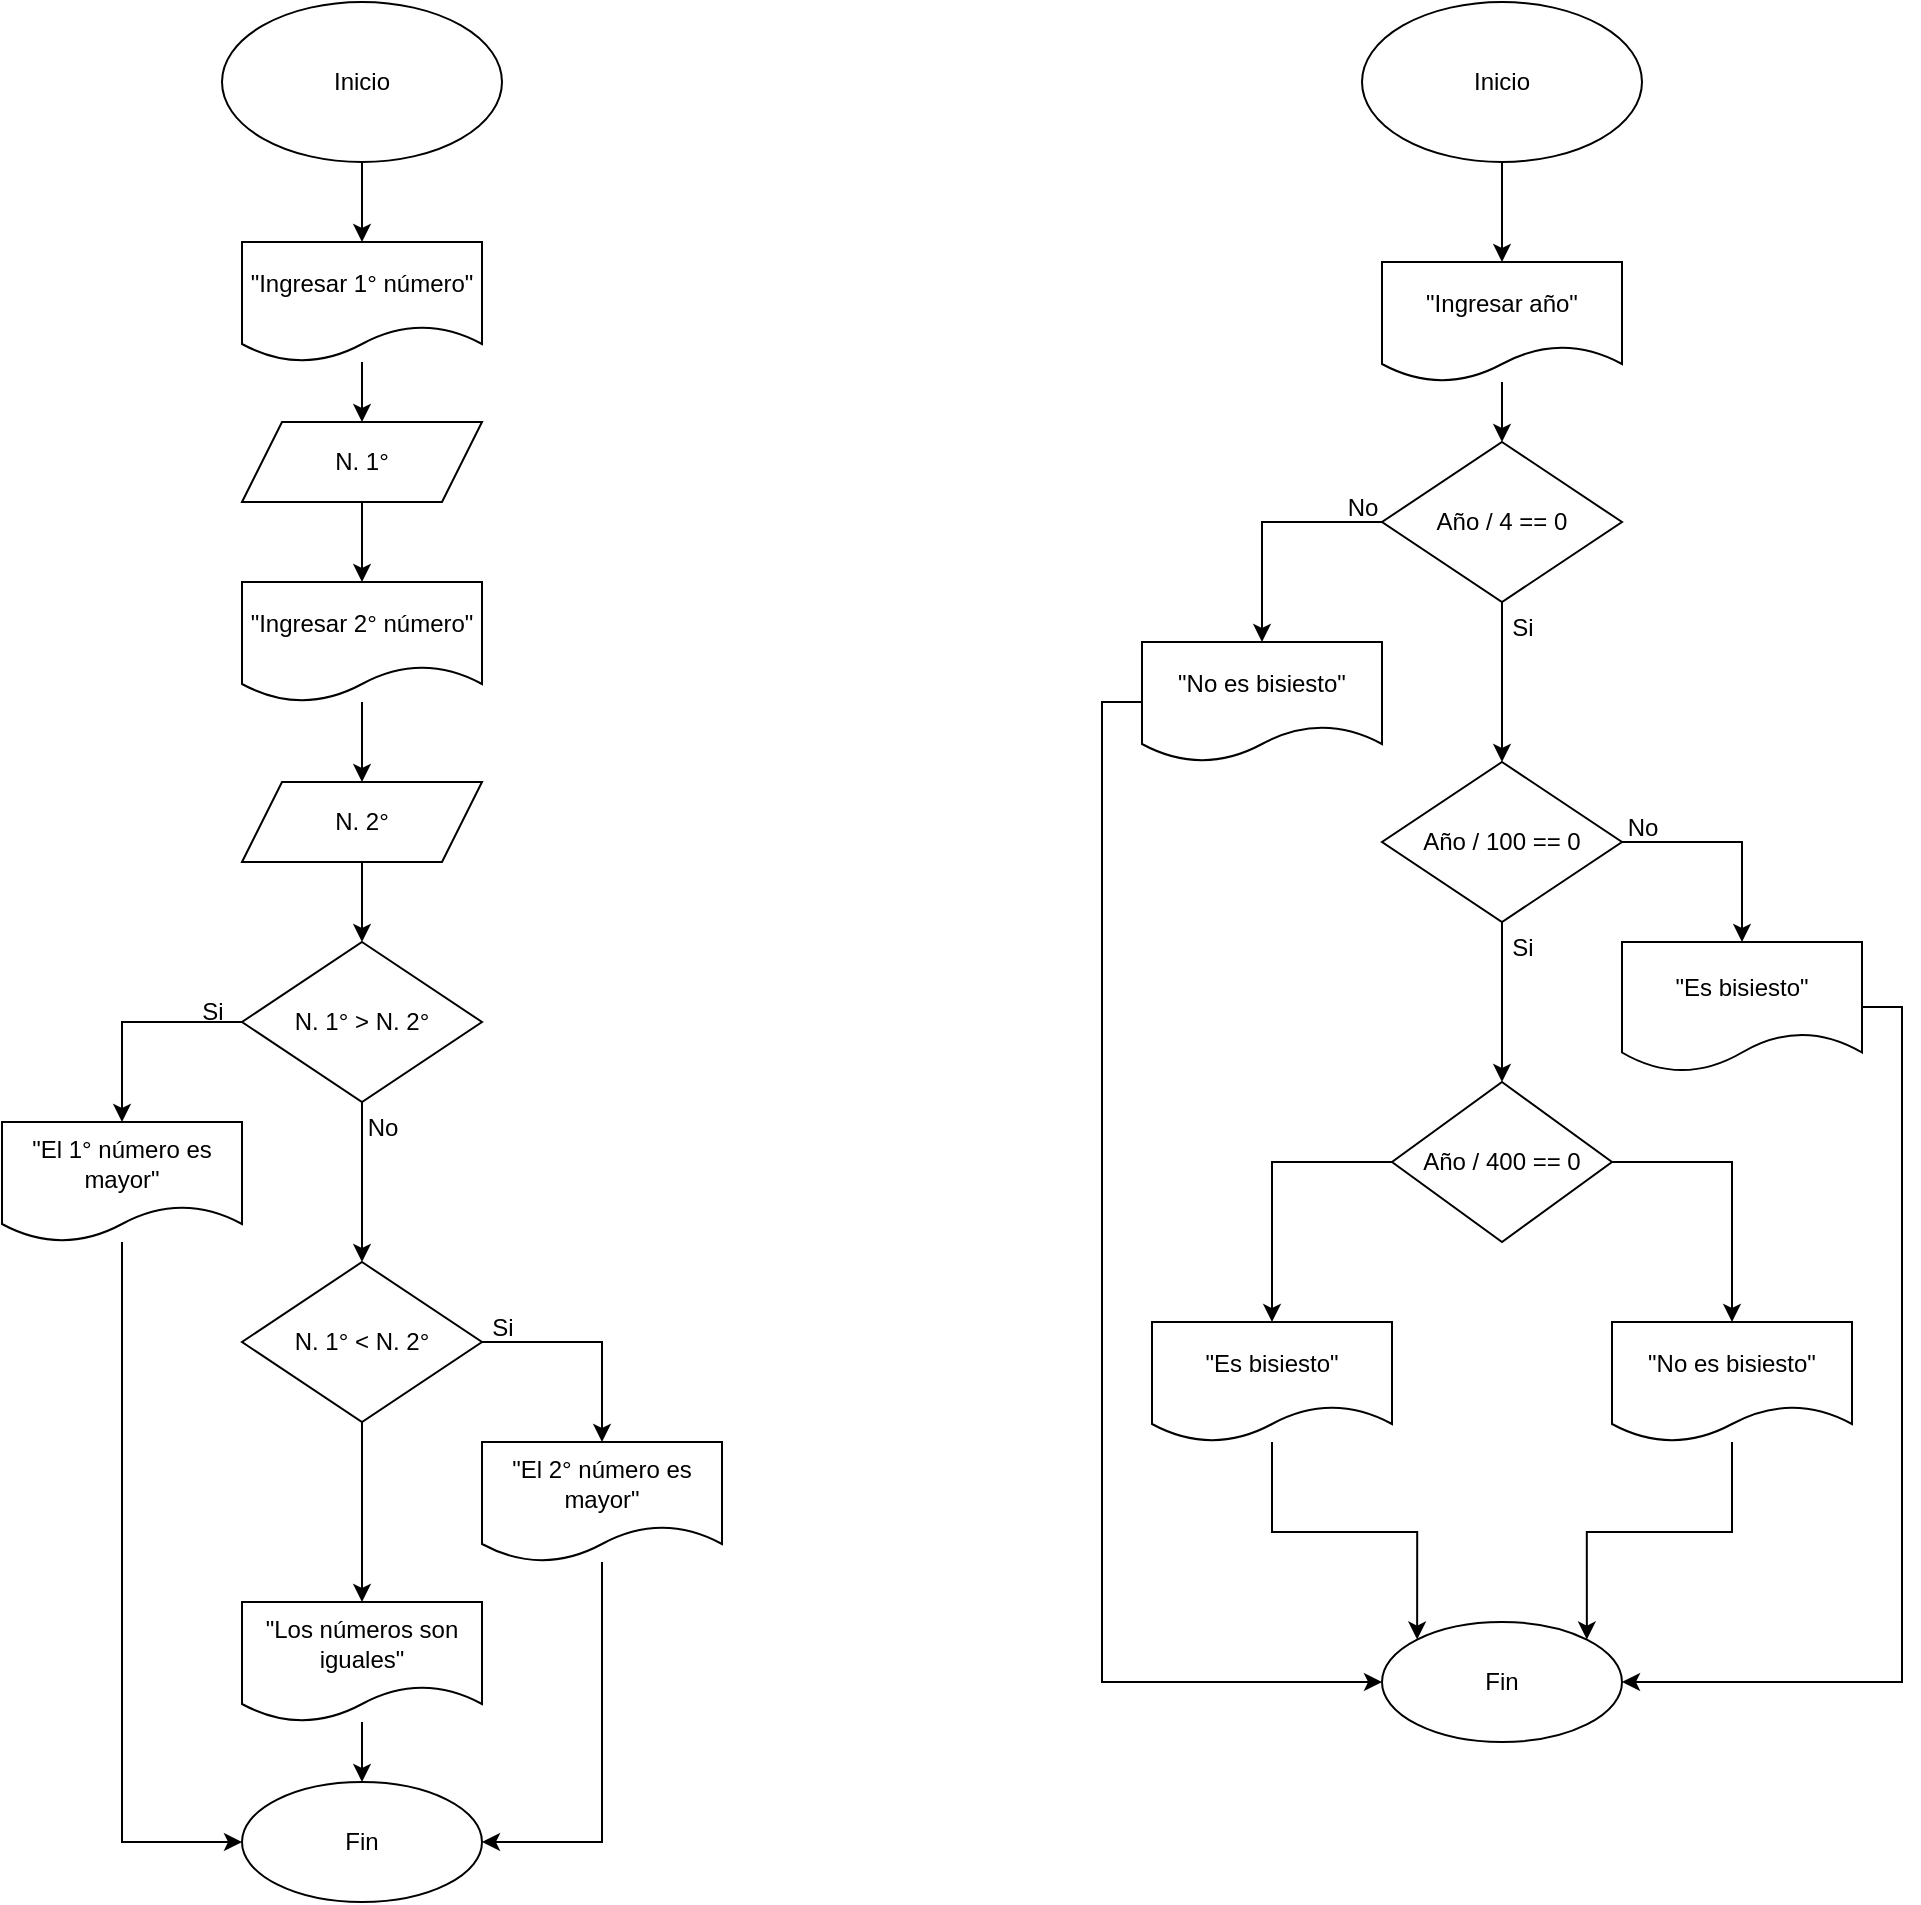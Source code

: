 <mxfile version="26.0.13">
  <diagram name="Página-1" id="v0C_nDmnC5SCvkjFzFBn">
    <mxGraphModel dx="1341" dy="759" grid="1" gridSize="10" guides="1" tooltips="1" connect="1" arrows="1" fold="1" page="1" pageScale="1" pageWidth="1169" pageHeight="1654" math="0" shadow="0">
      <root>
        <mxCell id="0" />
        <mxCell id="1" parent="0" />
        <mxCell id="84JKLHhIpNaMjtRcndb6-6" style="edgeStyle=orthogonalEdgeStyle;rounded=0;orthogonalLoop=1;jettySize=auto;html=1;entryX=0.5;entryY=0;entryDx=0;entryDy=0;" edge="1" parent="1" source="84JKLHhIpNaMjtRcndb6-1" target="84JKLHhIpNaMjtRcndb6-2">
          <mxGeometry relative="1" as="geometry" />
        </mxCell>
        <mxCell id="84JKLHhIpNaMjtRcndb6-1" value="Inicio" style="ellipse;whiteSpace=wrap;html=1;" vertex="1" parent="1">
          <mxGeometry x="200" y="40" width="140" height="80" as="geometry" />
        </mxCell>
        <mxCell id="84JKLHhIpNaMjtRcndb6-7" style="edgeStyle=orthogonalEdgeStyle;rounded=0;orthogonalLoop=1;jettySize=auto;html=1;" edge="1" parent="1" source="84JKLHhIpNaMjtRcndb6-2" target="84JKLHhIpNaMjtRcndb6-3">
          <mxGeometry relative="1" as="geometry" />
        </mxCell>
        <mxCell id="84JKLHhIpNaMjtRcndb6-2" value="&quot;Ingresar 1° número&quot;" style="shape=document;whiteSpace=wrap;html=1;boundedLbl=1;" vertex="1" parent="1">
          <mxGeometry x="210" y="160" width="120" height="60" as="geometry" />
        </mxCell>
        <mxCell id="84JKLHhIpNaMjtRcndb6-8" style="edgeStyle=orthogonalEdgeStyle;rounded=0;orthogonalLoop=1;jettySize=auto;html=1;entryX=0.5;entryY=0;entryDx=0;entryDy=0;" edge="1" parent="1" source="84JKLHhIpNaMjtRcndb6-3" target="84JKLHhIpNaMjtRcndb6-4">
          <mxGeometry relative="1" as="geometry" />
        </mxCell>
        <mxCell id="84JKLHhIpNaMjtRcndb6-3" value="N. 1°" style="shape=parallelogram;perimeter=parallelogramPerimeter;whiteSpace=wrap;html=1;fixedSize=1;" vertex="1" parent="1">
          <mxGeometry x="210" y="250" width="120" height="40" as="geometry" />
        </mxCell>
        <mxCell id="84JKLHhIpNaMjtRcndb6-9" style="edgeStyle=orthogonalEdgeStyle;rounded=0;orthogonalLoop=1;jettySize=auto;html=1;entryX=0.5;entryY=0;entryDx=0;entryDy=0;" edge="1" parent="1" source="84JKLHhIpNaMjtRcndb6-4" target="84JKLHhIpNaMjtRcndb6-5">
          <mxGeometry relative="1" as="geometry" />
        </mxCell>
        <mxCell id="84JKLHhIpNaMjtRcndb6-4" value="&quot;Ingresar 2° número&quot;" style="shape=document;whiteSpace=wrap;html=1;boundedLbl=1;" vertex="1" parent="1">
          <mxGeometry x="210" y="330" width="120" height="60" as="geometry" />
        </mxCell>
        <mxCell id="84JKLHhIpNaMjtRcndb6-11" style="edgeStyle=orthogonalEdgeStyle;rounded=0;orthogonalLoop=1;jettySize=auto;html=1;" edge="1" parent="1" source="84JKLHhIpNaMjtRcndb6-5" target="84JKLHhIpNaMjtRcndb6-10">
          <mxGeometry relative="1" as="geometry" />
        </mxCell>
        <mxCell id="84JKLHhIpNaMjtRcndb6-5" value="N. 2°" style="shape=parallelogram;perimeter=parallelogramPerimeter;whiteSpace=wrap;html=1;fixedSize=1;" vertex="1" parent="1">
          <mxGeometry x="210" y="430" width="120" height="40" as="geometry" />
        </mxCell>
        <mxCell id="84JKLHhIpNaMjtRcndb6-13" style="edgeStyle=orthogonalEdgeStyle;rounded=0;orthogonalLoop=1;jettySize=auto;html=1;entryX=0.5;entryY=0;entryDx=0;entryDy=0;" edge="1" parent="1" source="84JKLHhIpNaMjtRcndb6-10" target="84JKLHhIpNaMjtRcndb6-12">
          <mxGeometry relative="1" as="geometry">
            <Array as="points">
              <mxPoint x="150" y="550" />
            </Array>
          </mxGeometry>
        </mxCell>
        <mxCell id="84JKLHhIpNaMjtRcndb6-16" style="edgeStyle=orthogonalEdgeStyle;rounded=0;orthogonalLoop=1;jettySize=auto;html=1;entryX=0.5;entryY=0;entryDx=0;entryDy=0;" edge="1" parent="1" source="84JKLHhIpNaMjtRcndb6-10" target="84JKLHhIpNaMjtRcndb6-15">
          <mxGeometry relative="1" as="geometry" />
        </mxCell>
        <mxCell id="84JKLHhIpNaMjtRcndb6-10" value="N. 1° &amp;gt; N. 2°" style="rhombus;whiteSpace=wrap;html=1;" vertex="1" parent="1">
          <mxGeometry x="210" y="510" width="120" height="80" as="geometry" />
        </mxCell>
        <mxCell id="84JKLHhIpNaMjtRcndb6-42" style="edgeStyle=orthogonalEdgeStyle;rounded=0;orthogonalLoop=1;jettySize=auto;html=1;entryX=0;entryY=0.5;entryDx=0;entryDy=0;" edge="1" parent="1" source="84JKLHhIpNaMjtRcndb6-12" target="84JKLHhIpNaMjtRcndb6-25">
          <mxGeometry relative="1" as="geometry" />
        </mxCell>
        <mxCell id="84JKLHhIpNaMjtRcndb6-12" value="&quot;El 1° número es mayor&quot;" style="shape=document;whiteSpace=wrap;html=1;boundedLbl=1;" vertex="1" parent="1">
          <mxGeometry x="90" y="600" width="120" height="60" as="geometry" />
        </mxCell>
        <mxCell id="84JKLHhIpNaMjtRcndb6-14" value="Si" style="text;html=1;align=center;verticalAlign=middle;resizable=0;points=[];autosize=1;strokeColor=none;fillColor=none;" vertex="1" parent="1">
          <mxGeometry x="180" y="530" width="30" height="30" as="geometry" />
        </mxCell>
        <mxCell id="84JKLHhIpNaMjtRcndb6-18" style="edgeStyle=orthogonalEdgeStyle;rounded=0;orthogonalLoop=1;jettySize=auto;html=1;entryX=0.5;entryY=0;entryDx=0;entryDy=0;" edge="1" parent="1" source="84JKLHhIpNaMjtRcndb6-15" target="84JKLHhIpNaMjtRcndb6-17">
          <mxGeometry relative="1" as="geometry">
            <Array as="points">
              <mxPoint x="390" y="710" />
            </Array>
          </mxGeometry>
        </mxCell>
        <mxCell id="84JKLHhIpNaMjtRcndb6-23" style="edgeStyle=orthogonalEdgeStyle;rounded=0;orthogonalLoop=1;jettySize=auto;html=1;entryX=0.5;entryY=0;entryDx=0;entryDy=0;" edge="1" parent="1" source="84JKLHhIpNaMjtRcndb6-15" target="84JKLHhIpNaMjtRcndb6-21">
          <mxGeometry relative="1" as="geometry" />
        </mxCell>
        <mxCell id="84JKLHhIpNaMjtRcndb6-15" value="N. 1° &amp;lt; N. 2°" style="rhombus;whiteSpace=wrap;html=1;" vertex="1" parent="1">
          <mxGeometry x="210" y="670" width="120" height="80" as="geometry" />
        </mxCell>
        <mxCell id="84JKLHhIpNaMjtRcndb6-41" style="edgeStyle=orthogonalEdgeStyle;rounded=0;orthogonalLoop=1;jettySize=auto;html=1;entryX=1;entryY=0.5;entryDx=0;entryDy=0;" edge="1" parent="1" source="84JKLHhIpNaMjtRcndb6-17" target="84JKLHhIpNaMjtRcndb6-25">
          <mxGeometry relative="1" as="geometry" />
        </mxCell>
        <mxCell id="84JKLHhIpNaMjtRcndb6-17" value="&quot;El 2° número es mayor&quot;" style="shape=document;whiteSpace=wrap;html=1;boundedLbl=1;" vertex="1" parent="1">
          <mxGeometry x="330" y="760" width="120" height="60" as="geometry" />
        </mxCell>
        <mxCell id="84JKLHhIpNaMjtRcndb6-19" value="Si" style="text;html=1;align=center;verticalAlign=middle;resizable=0;points=[];autosize=1;strokeColor=none;fillColor=none;" vertex="1" parent="1">
          <mxGeometry x="325" y="688" width="30" height="30" as="geometry" />
        </mxCell>
        <mxCell id="84JKLHhIpNaMjtRcndb6-20" value="No" style="text;html=1;align=center;verticalAlign=middle;resizable=0;points=[];autosize=1;strokeColor=none;fillColor=none;" vertex="1" parent="1">
          <mxGeometry x="260" y="588" width="40" height="30" as="geometry" />
        </mxCell>
        <mxCell id="84JKLHhIpNaMjtRcndb6-26" style="edgeStyle=orthogonalEdgeStyle;rounded=0;orthogonalLoop=1;jettySize=auto;html=1;" edge="1" parent="1" source="84JKLHhIpNaMjtRcndb6-21" target="84JKLHhIpNaMjtRcndb6-25">
          <mxGeometry relative="1" as="geometry" />
        </mxCell>
        <mxCell id="84JKLHhIpNaMjtRcndb6-21" value="&quot;Los números son iguales&quot;" style="shape=document;whiteSpace=wrap;html=1;boundedLbl=1;" vertex="1" parent="1">
          <mxGeometry x="210" y="840" width="120" height="60" as="geometry" />
        </mxCell>
        <mxCell id="84JKLHhIpNaMjtRcndb6-25" value="Fin" style="ellipse;whiteSpace=wrap;html=1;" vertex="1" parent="1">
          <mxGeometry x="210" y="930" width="120" height="60" as="geometry" />
        </mxCell>
        <mxCell id="84JKLHhIpNaMjtRcndb6-29" style="edgeStyle=orthogonalEdgeStyle;rounded=0;orthogonalLoop=1;jettySize=auto;html=1;entryX=0.5;entryY=0;entryDx=0;entryDy=0;" edge="1" parent="1" source="84JKLHhIpNaMjtRcndb6-27" target="84JKLHhIpNaMjtRcndb6-28">
          <mxGeometry relative="1" as="geometry" />
        </mxCell>
        <mxCell id="84JKLHhIpNaMjtRcndb6-27" value="Inicio" style="ellipse;whiteSpace=wrap;html=1;" vertex="1" parent="1">
          <mxGeometry x="770" y="40" width="140" height="80" as="geometry" />
        </mxCell>
        <mxCell id="84JKLHhIpNaMjtRcndb6-31" style="edgeStyle=orthogonalEdgeStyle;rounded=0;orthogonalLoop=1;jettySize=auto;html=1;" edge="1" parent="1" source="84JKLHhIpNaMjtRcndb6-28" target="84JKLHhIpNaMjtRcndb6-30">
          <mxGeometry relative="1" as="geometry" />
        </mxCell>
        <mxCell id="84JKLHhIpNaMjtRcndb6-28" value="&quot;Ingresar año&quot;" style="shape=document;whiteSpace=wrap;html=1;boundedLbl=1;" vertex="1" parent="1">
          <mxGeometry x="780" y="170" width="120" height="60" as="geometry" />
        </mxCell>
        <mxCell id="84JKLHhIpNaMjtRcndb6-35" style="edgeStyle=orthogonalEdgeStyle;rounded=0;orthogonalLoop=1;jettySize=auto;html=1;entryX=0.5;entryY=0;entryDx=0;entryDy=0;" edge="1" parent="1" source="84JKLHhIpNaMjtRcndb6-30" target="84JKLHhIpNaMjtRcndb6-32">
          <mxGeometry relative="1" as="geometry">
            <Array as="points">
              <mxPoint x="720" y="300" />
            </Array>
          </mxGeometry>
        </mxCell>
        <mxCell id="84JKLHhIpNaMjtRcndb6-39" style="edgeStyle=orthogonalEdgeStyle;rounded=0;orthogonalLoop=1;jettySize=auto;html=1;entryX=0.5;entryY=0;entryDx=0;entryDy=0;" edge="1" parent="1" source="84JKLHhIpNaMjtRcndb6-30" target="84JKLHhIpNaMjtRcndb6-33">
          <mxGeometry relative="1" as="geometry" />
        </mxCell>
        <mxCell id="84JKLHhIpNaMjtRcndb6-30" value="Año / 4 == 0" style="rhombus;whiteSpace=wrap;html=1;" vertex="1" parent="1">
          <mxGeometry x="780" y="260" width="120" height="80" as="geometry" />
        </mxCell>
        <mxCell id="84JKLHhIpNaMjtRcndb6-54" style="edgeStyle=orthogonalEdgeStyle;rounded=0;orthogonalLoop=1;jettySize=auto;html=1;entryX=0;entryY=0.5;entryDx=0;entryDy=0;" edge="1" parent="1" source="84JKLHhIpNaMjtRcndb6-32" target="84JKLHhIpNaMjtRcndb6-50">
          <mxGeometry relative="1" as="geometry">
            <Array as="points">
              <mxPoint x="640" y="390" />
              <mxPoint x="640" y="880" />
            </Array>
          </mxGeometry>
        </mxCell>
        <mxCell id="84JKLHhIpNaMjtRcndb6-32" value="&quot;No es bisiesto&quot;" style="shape=document;whiteSpace=wrap;html=1;boundedLbl=1;" vertex="1" parent="1">
          <mxGeometry x="660" y="360" width="120" height="60" as="geometry" />
        </mxCell>
        <mxCell id="84JKLHhIpNaMjtRcndb6-36" style="edgeStyle=orthogonalEdgeStyle;rounded=0;orthogonalLoop=1;jettySize=auto;html=1;entryX=0.5;entryY=0;entryDx=0;entryDy=0;" edge="1" parent="1" source="84JKLHhIpNaMjtRcndb6-33" target="84JKLHhIpNaMjtRcndb6-34">
          <mxGeometry relative="1" as="geometry">
            <Array as="points">
              <mxPoint x="960" y="460" />
            </Array>
          </mxGeometry>
        </mxCell>
        <mxCell id="84JKLHhIpNaMjtRcndb6-46" style="edgeStyle=orthogonalEdgeStyle;rounded=0;orthogonalLoop=1;jettySize=auto;html=1;entryX=0.5;entryY=0;entryDx=0;entryDy=0;" edge="1" parent="1" source="84JKLHhIpNaMjtRcndb6-33" target="84JKLHhIpNaMjtRcndb6-43">
          <mxGeometry relative="1" as="geometry" />
        </mxCell>
        <mxCell id="84JKLHhIpNaMjtRcndb6-33" value="Año / 100 == 0" style="rhombus;whiteSpace=wrap;html=1;" vertex="1" parent="1">
          <mxGeometry x="780" y="420" width="120" height="80" as="geometry" />
        </mxCell>
        <mxCell id="84JKLHhIpNaMjtRcndb6-53" style="edgeStyle=orthogonalEdgeStyle;rounded=0;orthogonalLoop=1;jettySize=auto;html=1;entryX=1;entryY=0.5;entryDx=0;entryDy=0;" edge="1" parent="1" source="84JKLHhIpNaMjtRcndb6-34" target="84JKLHhIpNaMjtRcndb6-50">
          <mxGeometry relative="1" as="geometry">
            <Array as="points">
              <mxPoint x="1040" y="542" />
              <mxPoint x="1040" y="880" />
            </Array>
          </mxGeometry>
        </mxCell>
        <mxCell id="84JKLHhIpNaMjtRcndb6-34" value="&quot;Es bisiesto&quot;" style="shape=document;whiteSpace=wrap;html=1;boundedLbl=1;" vertex="1" parent="1">
          <mxGeometry x="900" y="510" width="120" height="65" as="geometry" />
        </mxCell>
        <mxCell id="84JKLHhIpNaMjtRcndb6-37" value="No" style="text;html=1;align=center;verticalAlign=middle;resizable=0;points=[];autosize=1;strokeColor=none;fillColor=none;" vertex="1" parent="1">
          <mxGeometry x="750" y="278" width="40" height="30" as="geometry" />
        </mxCell>
        <mxCell id="84JKLHhIpNaMjtRcndb6-38" value="No" style="text;html=1;align=center;verticalAlign=middle;resizable=0;points=[];autosize=1;strokeColor=none;fillColor=none;" vertex="1" parent="1">
          <mxGeometry x="890" y="438" width="40" height="30" as="geometry" />
        </mxCell>
        <mxCell id="84JKLHhIpNaMjtRcndb6-40" value="Si" style="text;html=1;align=center;verticalAlign=middle;resizable=0;points=[];autosize=1;strokeColor=none;fillColor=none;" vertex="1" parent="1">
          <mxGeometry x="835" y="338" width="30" height="30" as="geometry" />
        </mxCell>
        <mxCell id="84JKLHhIpNaMjtRcndb6-48" style="edgeStyle=orthogonalEdgeStyle;rounded=0;orthogonalLoop=1;jettySize=auto;html=1;entryX=0.5;entryY=0;entryDx=0;entryDy=0;" edge="1" parent="1" source="84JKLHhIpNaMjtRcndb6-43" target="84JKLHhIpNaMjtRcndb6-45">
          <mxGeometry relative="1" as="geometry">
            <Array as="points">
              <mxPoint x="955" y="620" />
            </Array>
          </mxGeometry>
        </mxCell>
        <mxCell id="84JKLHhIpNaMjtRcndb6-49" style="edgeStyle=orthogonalEdgeStyle;rounded=0;orthogonalLoop=1;jettySize=auto;html=1;entryX=0.5;entryY=0;entryDx=0;entryDy=0;" edge="1" parent="1" source="84JKLHhIpNaMjtRcndb6-43" target="84JKLHhIpNaMjtRcndb6-44">
          <mxGeometry relative="1" as="geometry">
            <Array as="points">
              <mxPoint x="725" y="620" />
            </Array>
          </mxGeometry>
        </mxCell>
        <mxCell id="84JKLHhIpNaMjtRcndb6-43" value="Año / 400 == 0" style="rhombus;whiteSpace=wrap;html=1;" vertex="1" parent="1">
          <mxGeometry x="785" y="580" width="110" height="80" as="geometry" />
        </mxCell>
        <mxCell id="84JKLHhIpNaMjtRcndb6-52" style="edgeStyle=orthogonalEdgeStyle;rounded=0;orthogonalLoop=1;jettySize=auto;html=1;entryX=0;entryY=0;entryDx=0;entryDy=0;" edge="1" parent="1" source="84JKLHhIpNaMjtRcndb6-44" target="84JKLHhIpNaMjtRcndb6-50">
          <mxGeometry relative="1" as="geometry" />
        </mxCell>
        <mxCell id="84JKLHhIpNaMjtRcndb6-44" value="&quot;Es bisiesto&quot;" style="shape=document;whiteSpace=wrap;html=1;boundedLbl=1;" vertex="1" parent="1">
          <mxGeometry x="665" y="700" width="120" height="60" as="geometry" />
        </mxCell>
        <mxCell id="84JKLHhIpNaMjtRcndb6-51" style="edgeStyle=orthogonalEdgeStyle;rounded=0;orthogonalLoop=1;jettySize=auto;html=1;entryX=1;entryY=0;entryDx=0;entryDy=0;" edge="1" parent="1" source="84JKLHhIpNaMjtRcndb6-45" target="84JKLHhIpNaMjtRcndb6-50">
          <mxGeometry relative="1" as="geometry" />
        </mxCell>
        <mxCell id="84JKLHhIpNaMjtRcndb6-45" value="&quot;No es bisiesto&quot;" style="shape=document;whiteSpace=wrap;html=1;boundedLbl=1;" vertex="1" parent="1">
          <mxGeometry x="895" y="700" width="120" height="60" as="geometry" />
        </mxCell>
        <mxCell id="84JKLHhIpNaMjtRcndb6-47" value="Si" style="text;html=1;align=center;verticalAlign=middle;resizable=0;points=[];autosize=1;strokeColor=none;fillColor=none;" vertex="1" parent="1">
          <mxGeometry x="835" y="498" width="30" height="30" as="geometry" />
        </mxCell>
        <mxCell id="84JKLHhIpNaMjtRcndb6-50" value="Fin" style="ellipse;whiteSpace=wrap;html=1;" vertex="1" parent="1">
          <mxGeometry x="780" y="850" width="120" height="60" as="geometry" />
        </mxCell>
      </root>
    </mxGraphModel>
  </diagram>
</mxfile>
